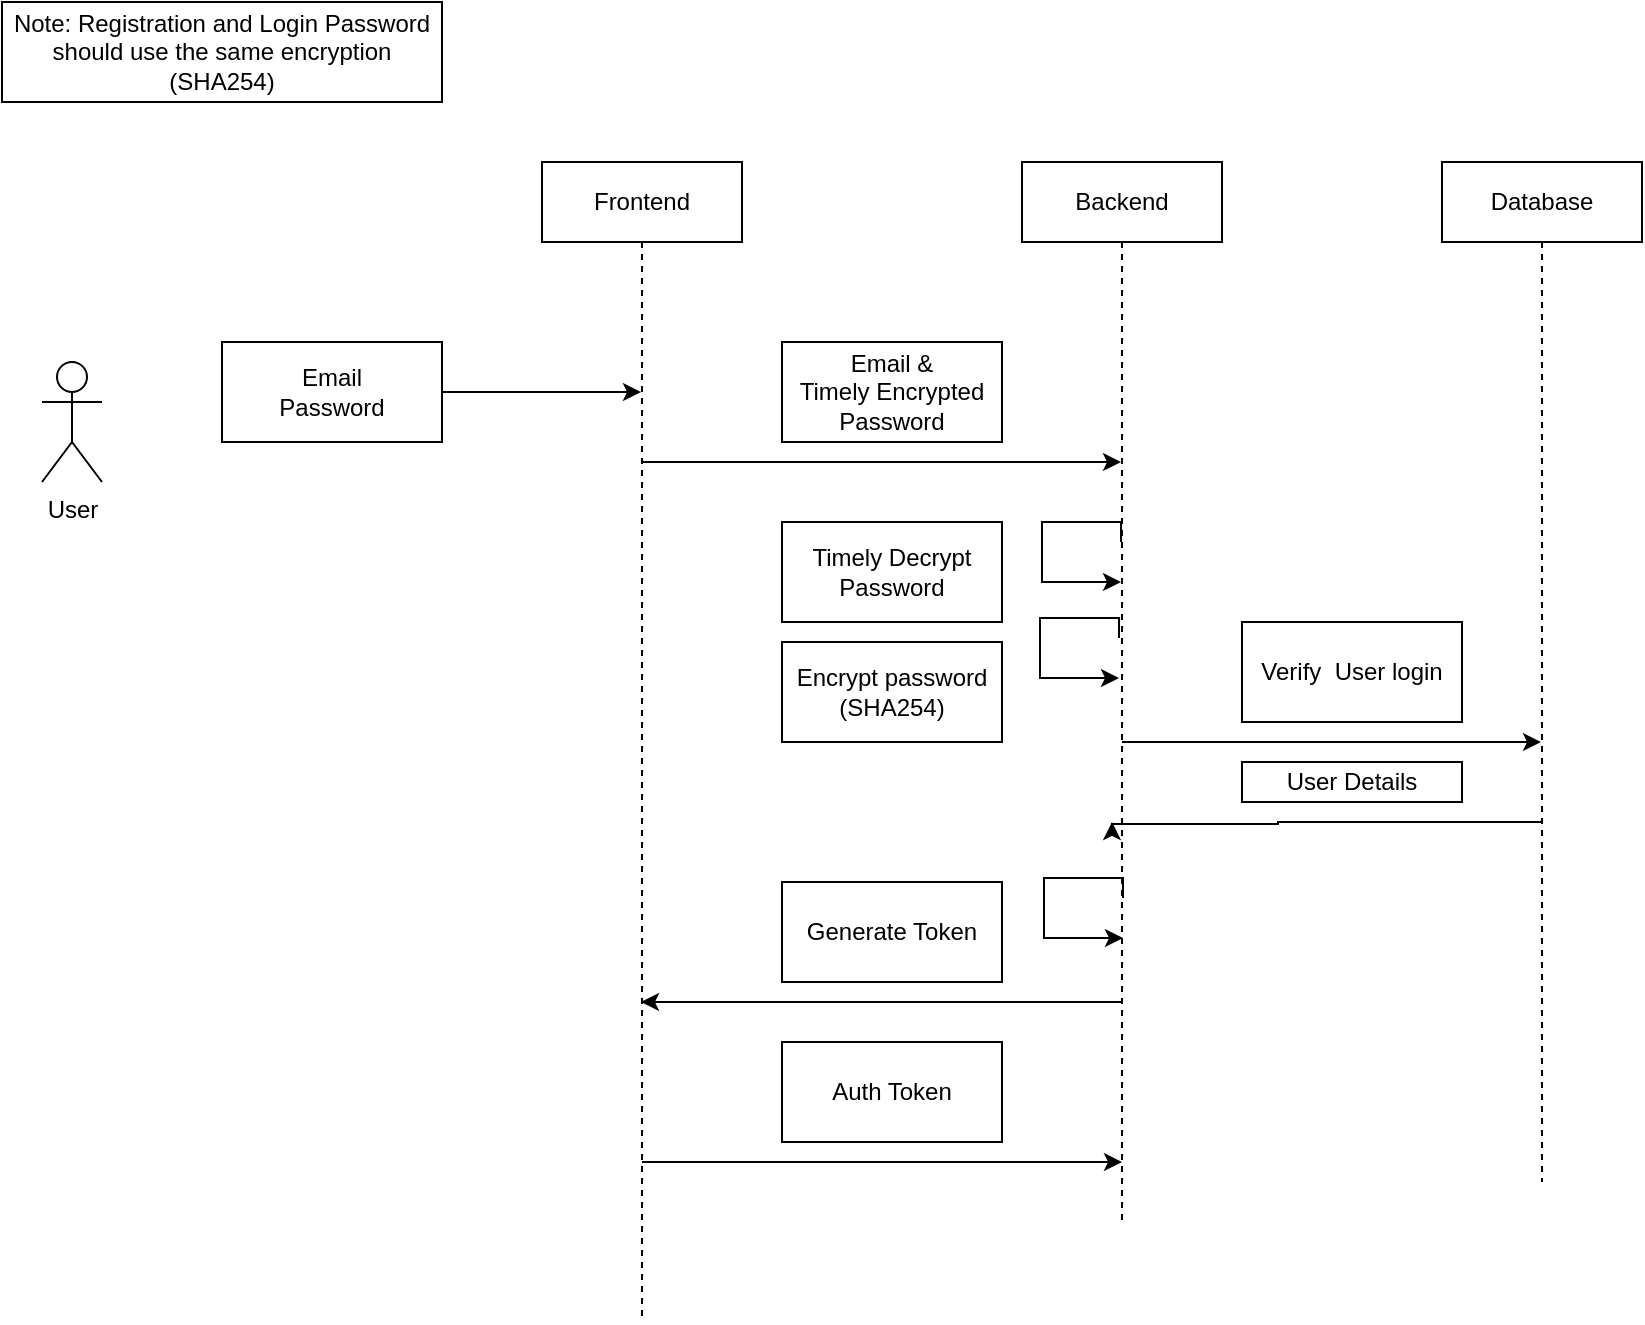 <mxfile version="22.1.18" type="device">
  <diagram name="Page-1" id="TO6kB4z5MBMpsq3OqiZG">
    <mxGraphModel dx="978" dy="507" grid="1" gridSize="10" guides="1" tooltips="1" connect="1" arrows="1" fold="1" page="1" pageScale="1" pageWidth="850" pageHeight="1100" math="0" shadow="0">
      <root>
        <mxCell id="0" />
        <mxCell id="1" parent="0" />
        <mxCell id="ds1MS7w25QjL1ORueq1j-7" style="edgeStyle=orthogonalEdgeStyle;rounded=0;orthogonalLoop=1;jettySize=auto;html=1;curved=0;" edge="1" parent="1" source="ds1MS7w25QjL1ORueq1j-1" target="ds1MS7w25QjL1ORueq1j-2">
          <mxGeometry relative="1" as="geometry">
            <Array as="points">
              <mxPoint x="600" y="260" />
              <mxPoint x="600" y="260" />
            </Array>
          </mxGeometry>
        </mxCell>
        <mxCell id="ds1MS7w25QjL1ORueq1j-1" value="Frontend" style="shape=umlLifeline;perimeter=lifelinePerimeter;whiteSpace=wrap;html=1;container=1;dropTarget=0;collapsible=0;recursiveResize=0;outlineConnect=0;portConstraint=eastwest;newEdgeStyle={&quot;curved&quot;:0,&quot;rounded&quot;:0};" vertex="1" parent="1">
          <mxGeometry x="370" y="110" width="100" height="580" as="geometry" />
        </mxCell>
        <mxCell id="ds1MS7w25QjL1ORueq1j-14" style="edgeStyle=orthogonalEdgeStyle;rounded=0;orthogonalLoop=1;jettySize=auto;html=1;curved=0;" edge="1" parent="1" source="ds1MS7w25QjL1ORueq1j-2" target="ds1MS7w25QjL1ORueq1j-3">
          <mxGeometry relative="1" as="geometry">
            <Array as="points">
              <mxPoint x="730" y="400" />
              <mxPoint x="730" y="400" />
            </Array>
          </mxGeometry>
        </mxCell>
        <mxCell id="ds1MS7w25QjL1ORueq1j-2" value="Backend" style="shape=umlLifeline;perimeter=lifelinePerimeter;whiteSpace=wrap;html=1;container=1;dropTarget=0;collapsible=0;recursiveResize=0;outlineConnect=0;portConstraint=eastwest;newEdgeStyle={&quot;curved&quot;:0,&quot;rounded&quot;:0};" vertex="1" parent="1">
          <mxGeometry x="610" y="110" width="100" height="530" as="geometry" />
        </mxCell>
        <mxCell id="ds1MS7w25QjL1ORueq1j-3" value="Database" style="shape=umlLifeline;perimeter=lifelinePerimeter;whiteSpace=wrap;html=1;container=1;dropTarget=0;collapsible=0;recursiveResize=0;outlineConnect=0;portConstraint=eastwest;newEdgeStyle={&quot;curved&quot;:0,&quot;rounded&quot;:0};" vertex="1" parent="1">
          <mxGeometry x="820" y="110" width="100" height="510" as="geometry" />
        </mxCell>
        <mxCell id="ds1MS7w25QjL1ORueq1j-4" value="User" style="shape=umlActor;verticalLabelPosition=bottom;verticalAlign=top;html=1;" vertex="1" parent="1">
          <mxGeometry x="120" y="210" width="30" height="60" as="geometry" />
        </mxCell>
        <mxCell id="ds1MS7w25QjL1ORueq1j-6" style="rounded=0;orthogonalLoop=1;jettySize=auto;html=1;" edge="1" parent="1" source="ds1MS7w25QjL1ORueq1j-5" target="ds1MS7w25QjL1ORueq1j-1">
          <mxGeometry relative="1" as="geometry" />
        </mxCell>
        <mxCell id="ds1MS7w25QjL1ORueq1j-5" value="Email&lt;br&gt;Password" style="html=1;whiteSpace=wrap;" vertex="1" parent="1">
          <mxGeometry x="210" y="200" width="110" height="50" as="geometry" />
        </mxCell>
        <mxCell id="ds1MS7w25QjL1ORueq1j-8" value="Email &amp;amp;&lt;br&gt;Timely Encrypted&lt;br&gt;Password" style="html=1;whiteSpace=wrap;" vertex="1" parent="1">
          <mxGeometry x="490" y="200" width="110" height="50" as="geometry" />
        </mxCell>
        <mxCell id="ds1MS7w25QjL1ORueq1j-11" style="edgeStyle=orthogonalEdgeStyle;rounded=0;orthogonalLoop=1;jettySize=auto;html=1;curved=0;" edge="1" parent="1">
          <mxGeometry relative="1" as="geometry">
            <mxPoint x="659.5" y="300" as="sourcePoint" />
            <mxPoint x="659.5" y="320" as="targetPoint" />
            <Array as="points">
              <mxPoint x="620" y="290" />
            </Array>
          </mxGeometry>
        </mxCell>
        <mxCell id="ds1MS7w25QjL1ORueq1j-13" value="Timely Decrypt Password" style="html=1;whiteSpace=wrap;" vertex="1" parent="1">
          <mxGeometry x="490" y="290" width="110" height="50" as="geometry" />
        </mxCell>
        <mxCell id="ds1MS7w25QjL1ORueq1j-15" style="edgeStyle=orthogonalEdgeStyle;rounded=0;orthogonalLoop=1;jettySize=auto;html=1;curved=0;" edge="1" parent="1">
          <mxGeometry relative="1" as="geometry">
            <mxPoint x="658.5" y="348" as="sourcePoint" />
            <mxPoint x="658.5" y="368" as="targetPoint" />
            <Array as="points">
              <mxPoint x="619" y="338" />
            </Array>
          </mxGeometry>
        </mxCell>
        <mxCell id="ds1MS7w25QjL1ORueq1j-16" value="Encrypt password&lt;br&gt;(SHA254)" style="html=1;whiteSpace=wrap;" vertex="1" parent="1">
          <mxGeometry x="490" y="350" width="110" height="50" as="geometry" />
        </mxCell>
        <mxCell id="ds1MS7w25QjL1ORueq1j-17" value="Verify&amp;nbsp; User login" style="html=1;whiteSpace=wrap;" vertex="1" parent="1">
          <mxGeometry x="720" y="340" width="110" height="50" as="geometry" />
        </mxCell>
        <mxCell id="ds1MS7w25QjL1ORueq1j-18" style="edgeStyle=orthogonalEdgeStyle;rounded=0;orthogonalLoop=1;jettySize=auto;html=1;curved=0;" edge="1" parent="1">
          <mxGeometry relative="1" as="geometry">
            <mxPoint x="659.5" y="530" as="sourcePoint" />
            <mxPoint x="419.5" y="530" as="targetPoint" />
            <Array as="points">
              <mxPoint x="590" y="530" />
              <mxPoint x="590" y="530" />
            </Array>
          </mxGeometry>
        </mxCell>
        <mxCell id="ds1MS7w25QjL1ORueq1j-19" style="edgeStyle=orthogonalEdgeStyle;rounded=0;orthogonalLoop=1;jettySize=auto;html=1;curved=0;" edge="1" parent="1" source="ds1MS7w25QjL1ORueq1j-3">
          <mxGeometry relative="1" as="geometry">
            <mxPoint x="860" y="440" as="sourcePoint" />
            <mxPoint x="655" y="440" as="targetPoint" />
            <Array as="points">
              <mxPoint x="738" y="440" />
              <mxPoint x="738" y="441" />
            </Array>
          </mxGeometry>
        </mxCell>
        <mxCell id="ds1MS7w25QjL1ORueq1j-20" value="User Details" style="html=1;whiteSpace=wrap;" vertex="1" parent="1">
          <mxGeometry x="720" y="410" width="110" height="20" as="geometry" />
        </mxCell>
        <mxCell id="ds1MS7w25QjL1ORueq1j-22" style="edgeStyle=orthogonalEdgeStyle;rounded=0;orthogonalLoop=1;jettySize=auto;html=1;curved=0;" edge="1" parent="1">
          <mxGeometry relative="1" as="geometry">
            <mxPoint x="660.5" y="478" as="sourcePoint" />
            <mxPoint x="660.5" y="498" as="targetPoint" />
            <Array as="points">
              <mxPoint x="621" y="468" />
            </Array>
          </mxGeometry>
        </mxCell>
        <mxCell id="ds1MS7w25QjL1ORueq1j-23" value="Generate Token" style="html=1;whiteSpace=wrap;" vertex="1" parent="1">
          <mxGeometry x="490" y="470" width="110" height="50" as="geometry" />
        </mxCell>
        <mxCell id="ds1MS7w25QjL1ORueq1j-24" value="Note: Registration and Login Password should use the same encryption (SHA254)" style="html=1;whiteSpace=wrap;" vertex="1" parent="1">
          <mxGeometry x="100" y="30" width="220" height="50" as="geometry" />
        </mxCell>
        <mxCell id="ds1MS7w25QjL1ORueq1j-25" style="edgeStyle=orthogonalEdgeStyle;rounded=0;orthogonalLoop=1;jettySize=auto;html=1;curved=0;" edge="1" parent="1">
          <mxGeometry relative="1" as="geometry">
            <mxPoint x="420" y="610" as="sourcePoint" />
            <mxPoint x="660" y="610" as="targetPoint" />
            <Array as="points">
              <mxPoint x="600" y="610" />
              <mxPoint x="600" y="610" />
            </Array>
          </mxGeometry>
        </mxCell>
        <mxCell id="ds1MS7w25QjL1ORueq1j-26" value="Auth Token" style="html=1;whiteSpace=wrap;" vertex="1" parent="1">
          <mxGeometry x="490" y="550" width="110" height="50" as="geometry" />
        </mxCell>
      </root>
    </mxGraphModel>
  </diagram>
</mxfile>
